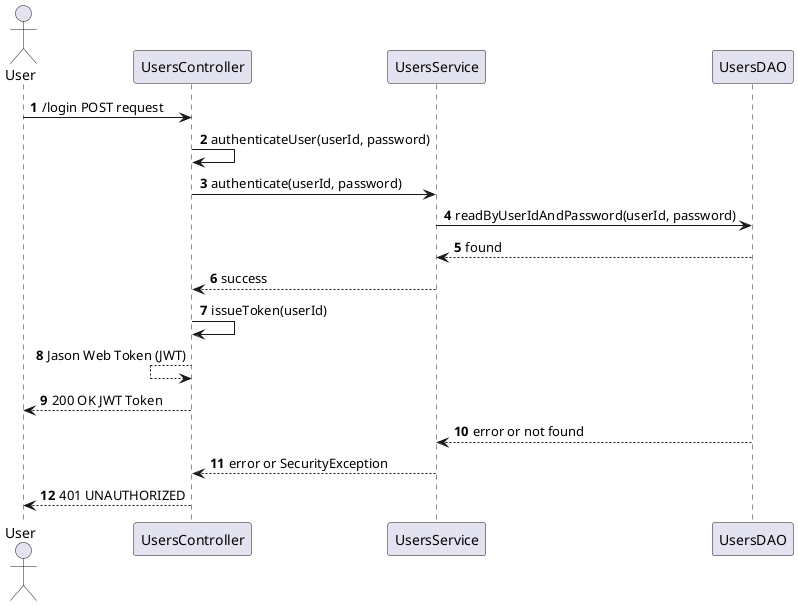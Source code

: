 @startuml
autonumber
actor User
Participant UsersController
Participant UsersService
Participant UsersDAO
User -> UsersController : /login POST request
UsersController -> UsersController : authenticateUser(userId, password)
UsersController -> UsersService : authenticate(userId, password)
UsersService -> UsersDAO : readByUserIdAndPassword(userId, password)
UsersService <-- UsersDAO : found
UsersController <-- UsersService : success
UsersController -> UsersController : issueToken(userId)
UsersController <-- UsersController : Jason Web Token (JWT)
User <-- UsersController : 200 OK JWT Token
UsersService <-- UsersDAO : error or not found
UsersController <-- UsersService : error or SecurityException
User <-- UsersController : 401 UNAUTHORIZED
@enduml